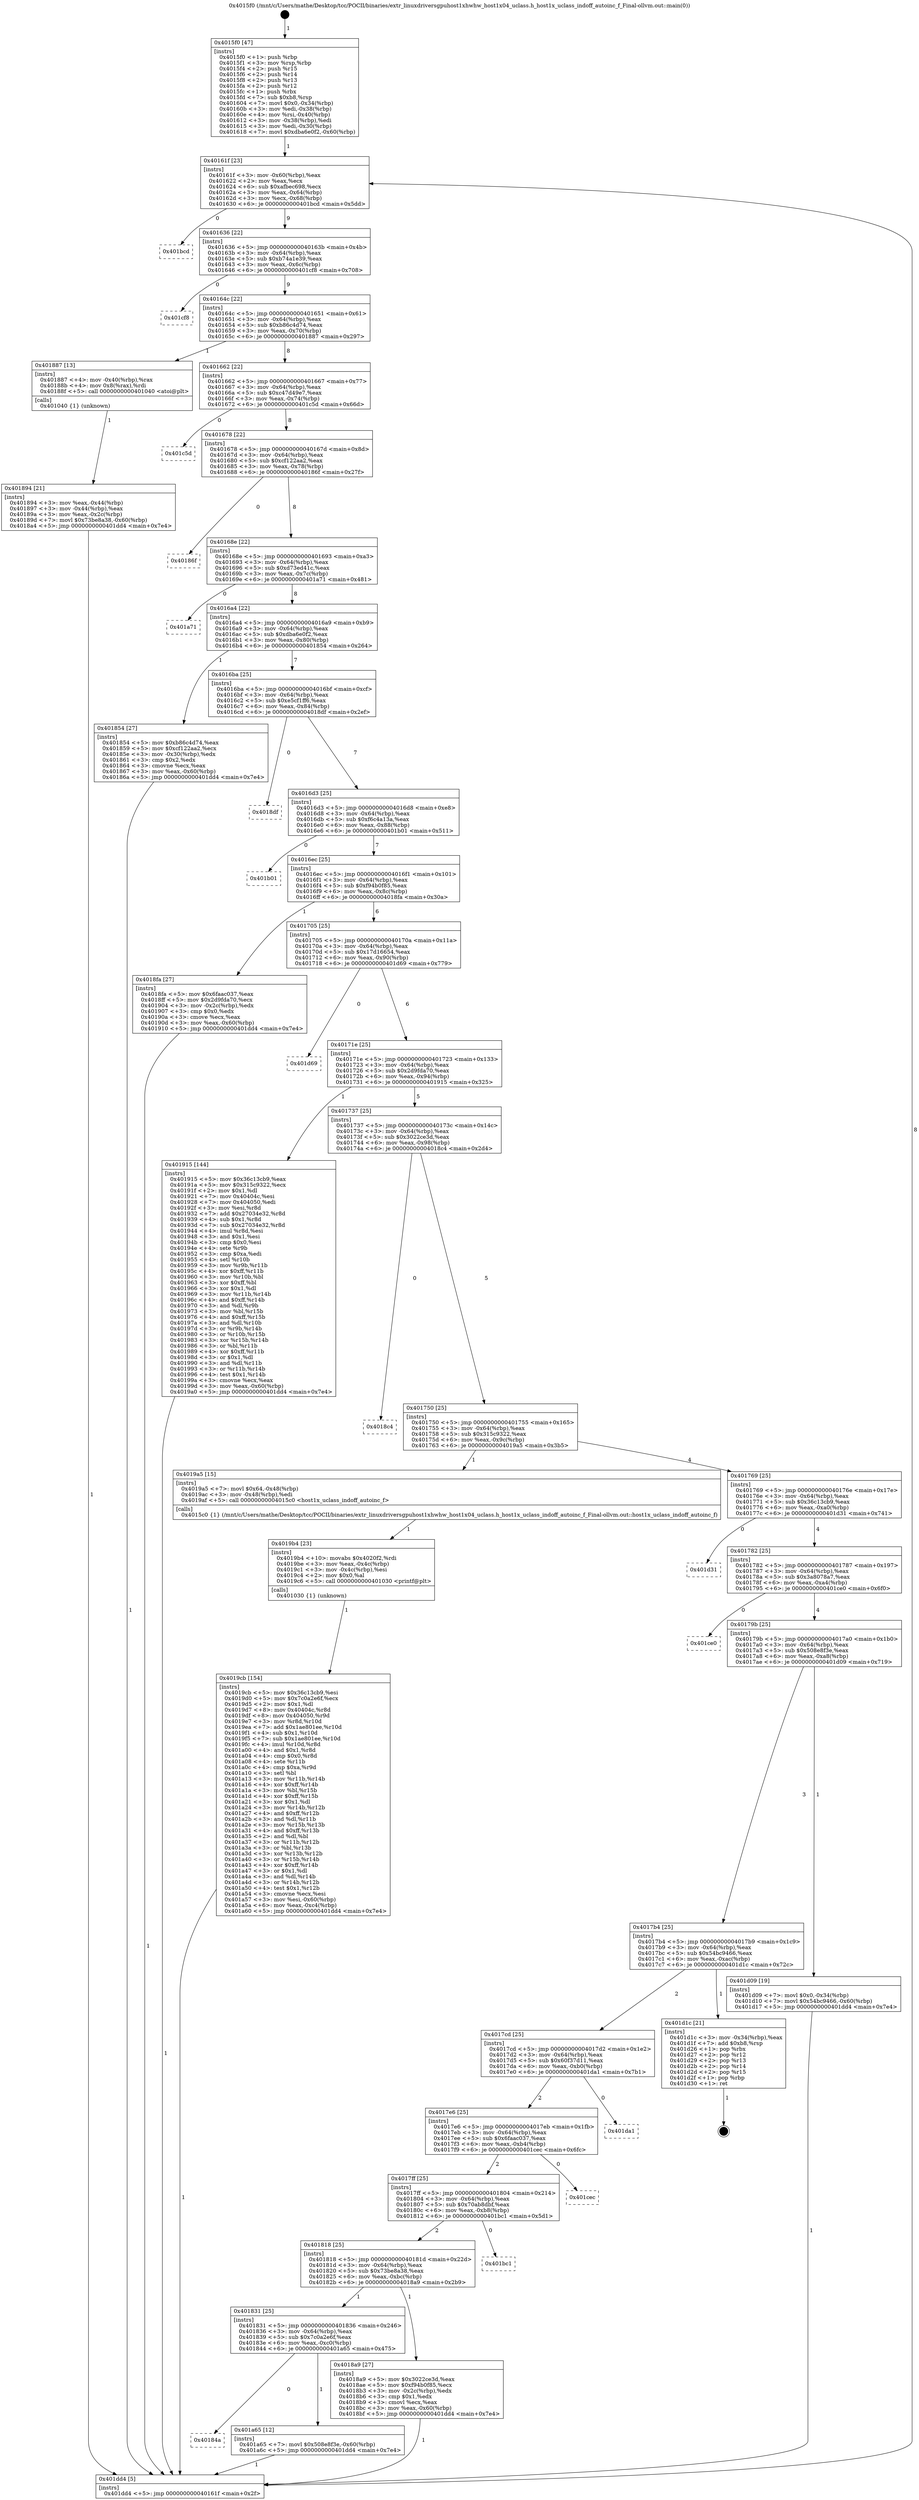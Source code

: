 digraph "0x4015f0" {
  label = "0x4015f0 (/mnt/c/Users/mathe/Desktop/tcc/POCII/binaries/extr_linuxdriversgpuhost1xhwhw_host1x04_uclass.h_host1x_uclass_indoff_autoinc_f_Final-ollvm.out::main(0))"
  labelloc = "t"
  node[shape=record]

  Entry [label="",width=0.3,height=0.3,shape=circle,fillcolor=black,style=filled]
  "0x40161f" [label="{
     0x40161f [23]\l
     | [instrs]\l
     &nbsp;&nbsp;0x40161f \<+3\>: mov -0x60(%rbp),%eax\l
     &nbsp;&nbsp;0x401622 \<+2\>: mov %eax,%ecx\l
     &nbsp;&nbsp;0x401624 \<+6\>: sub $0xafbec698,%ecx\l
     &nbsp;&nbsp;0x40162a \<+3\>: mov %eax,-0x64(%rbp)\l
     &nbsp;&nbsp;0x40162d \<+3\>: mov %ecx,-0x68(%rbp)\l
     &nbsp;&nbsp;0x401630 \<+6\>: je 0000000000401bcd \<main+0x5dd\>\l
  }"]
  "0x401bcd" [label="{
     0x401bcd\l
  }", style=dashed]
  "0x401636" [label="{
     0x401636 [22]\l
     | [instrs]\l
     &nbsp;&nbsp;0x401636 \<+5\>: jmp 000000000040163b \<main+0x4b\>\l
     &nbsp;&nbsp;0x40163b \<+3\>: mov -0x64(%rbp),%eax\l
     &nbsp;&nbsp;0x40163e \<+5\>: sub $0xb74a1e39,%eax\l
     &nbsp;&nbsp;0x401643 \<+3\>: mov %eax,-0x6c(%rbp)\l
     &nbsp;&nbsp;0x401646 \<+6\>: je 0000000000401cf8 \<main+0x708\>\l
  }"]
  Exit [label="",width=0.3,height=0.3,shape=circle,fillcolor=black,style=filled,peripheries=2]
  "0x401cf8" [label="{
     0x401cf8\l
  }", style=dashed]
  "0x40164c" [label="{
     0x40164c [22]\l
     | [instrs]\l
     &nbsp;&nbsp;0x40164c \<+5\>: jmp 0000000000401651 \<main+0x61\>\l
     &nbsp;&nbsp;0x401651 \<+3\>: mov -0x64(%rbp),%eax\l
     &nbsp;&nbsp;0x401654 \<+5\>: sub $0xb86c4d74,%eax\l
     &nbsp;&nbsp;0x401659 \<+3\>: mov %eax,-0x70(%rbp)\l
     &nbsp;&nbsp;0x40165c \<+6\>: je 0000000000401887 \<main+0x297\>\l
  }"]
  "0x40184a" [label="{
     0x40184a\l
  }", style=dashed]
  "0x401887" [label="{
     0x401887 [13]\l
     | [instrs]\l
     &nbsp;&nbsp;0x401887 \<+4\>: mov -0x40(%rbp),%rax\l
     &nbsp;&nbsp;0x40188b \<+4\>: mov 0x8(%rax),%rdi\l
     &nbsp;&nbsp;0x40188f \<+5\>: call 0000000000401040 \<atoi@plt\>\l
     | [calls]\l
     &nbsp;&nbsp;0x401040 \{1\} (unknown)\l
  }"]
  "0x401662" [label="{
     0x401662 [22]\l
     | [instrs]\l
     &nbsp;&nbsp;0x401662 \<+5\>: jmp 0000000000401667 \<main+0x77\>\l
     &nbsp;&nbsp;0x401667 \<+3\>: mov -0x64(%rbp),%eax\l
     &nbsp;&nbsp;0x40166a \<+5\>: sub $0xc47d49e7,%eax\l
     &nbsp;&nbsp;0x40166f \<+3\>: mov %eax,-0x74(%rbp)\l
     &nbsp;&nbsp;0x401672 \<+6\>: je 0000000000401c5d \<main+0x66d\>\l
  }"]
  "0x401a65" [label="{
     0x401a65 [12]\l
     | [instrs]\l
     &nbsp;&nbsp;0x401a65 \<+7\>: movl $0x508e8f3e,-0x60(%rbp)\l
     &nbsp;&nbsp;0x401a6c \<+5\>: jmp 0000000000401dd4 \<main+0x7e4\>\l
  }"]
  "0x401c5d" [label="{
     0x401c5d\l
  }", style=dashed]
  "0x401678" [label="{
     0x401678 [22]\l
     | [instrs]\l
     &nbsp;&nbsp;0x401678 \<+5\>: jmp 000000000040167d \<main+0x8d\>\l
     &nbsp;&nbsp;0x40167d \<+3\>: mov -0x64(%rbp),%eax\l
     &nbsp;&nbsp;0x401680 \<+5\>: sub $0xcf122aa2,%eax\l
     &nbsp;&nbsp;0x401685 \<+3\>: mov %eax,-0x78(%rbp)\l
     &nbsp;&nbsp;0x401688 \<+6\>: je 000000000040186f \<main+0x27f\>\l
  }"]
  "0x4019cb" [label="{
     0x4019cb [154]\l
     | [instrs]\l
     &nbsp;&nbsp;0x4019cb \<+5\>: mov $0x36c13cb9,%esi\l
     &nbsp;&nbsp;0x4019d0 \<+5\>: mov $0x7c0a2e6f,%ecx\l
     &nbsp;&nbsp;0x4019d5 \<+2\>: mov $0x1,%dl\l
     &nbsp;&nbsp;0x4019d7 \<+8\>: mov 0x40404c,%r8d\l
     &nbsp;&nbsp;0x4019df \<+8\>: mov 0x404050,%r9d\l
     &nbsp;&nbsp;0x4019e7 \<+3\>: mov %r8d,%r10d\l
     &nbsp;&nbsp;0x4019ea \<+7\>: add $0x1ae801ee,%r10d\l
     &nbsp;&nbsp;0x4019f1 \<+4\>: sub $0x1,%r10d\l
     &nbsp;&nbsp;0x4019f5 \<+7\>: sub $0x1ae801ee,%r10d\l
     &nbsp;&nbsp;0x4019fc \<+4\>: imul %r10d,%r8d\l
     &nbsp;&nbsp;0x401a00 \<+4\>: and $0x1,%r8d\l
     &nbsp;&nbsp;0x401a04 \<+4\>: cmp $0x0,%r8d\l
     &nbsp;&nbsp;0x401a08 \<+4\>: sete %r11b\l
     &nbsp;&nbsp;0x401a0c \<+4\>: cmp $0xa,%r9d\l
     &nbsp;&nbsp;0x401a10 \<+3\>: setl %bl\l
     &nbsp;&nbsp;0x401a13 \<+3\>: mov %r11b,%r14b\l
     &nbsp;&nbsp;0x401a16 \<+4\>: xor $0xff,%r14b\l
     &nbsp;&nbsp;0x401a1a \<+3\>: mov %bl,%r15b\l
     &nbsp;&nbsp;0x401a1d \<+4\>: xor $0xff,%r15b\l
     &nbsp;&nbsp;0x401a21 \<+3\>: xor $0x1,%dl\l
     &nbsp;&nbsp;0x401a24 \<+3\>: mov %r14b,%r12b\l
     &nbsp;&nbsp;0x401a27 \<+4\>: and $0xff,%r12b\l
     &nbsp;&nbsp;0x401a2b \<+3\>: and %dl,%r11b\l
     &nbsp;&nbsp;0x401a2e \<+3\>: mov %r15b,%r13b\l
     &nbsp;&nbsp;0x401a31 \<+4\>: and $0xff,%r13b\l
     &nbsp;&nbsp;0x401a35 \<+2\>: and %dl,%bl\l
     &nbsp;&nbsp;0x401a37 \<+3\>: or %r11b,%r12b\l
     &nbsp;&nbsp;0x401a3a \<+3\>: or %bl,%r13b\l
     &nbsp;&nbsp;0x401a3d \<+3\>: xor %r13b,%r12b\l
     &nbsp;&nbsp;0x401a40 \<+3\>: or %r15b,%r14b\l
     &nbsp;&nbsp;0x401a43 \<+4\>: xor $0xff,%r14b\l
     &nbsp;&nbsp;0x401a47 \<+3\>: or $0x1,%dl\l
     &nbsp;&nbsp;0x401a4a \<+3\>: and %dl,%r14b\l
     &nbsp;&nbsp;0x401a4d \<+3\>: or %r14b,%r12b\l
     &nbsp;&nbsp;0x401a50 \<+4\>: test $0x1,%r12b\l
     &nbsp;&nbsp;0x401a54 \<+3\>: cmovne %ecx,%esi\l
     &nbsp;&nbsp;0x401a57 \<+3\>: mov %esi,-0x60(%rbp)\l
     &nbsp;&nbsp;0x401a5a \<+6\>: mov %eax,-0xc4(%rbp)\l
     &nbsp;&nbsp;0x401a60 \<+5\>: jmp 0000000000401dd4 \<main+0x7e4\>\l
  }"]
  "0x40186f" [label="{
     0x40186f\l
  }", style=dashed]
  "0x40168e" [label="{
     0x40168e [22]\l
     | [instrs]\l
     &nbsp;&nbsp;0x40168e \<+5\>: jmp 0000000000401693 \<main+0xa3\>\l
     &nbsp;&nbsp;0x401693 \<+3\>: mov -0x64(%rbp),%eax\l
     &nbsp;&nbsp;0x401696 \<+5\>: sub $0xd73ed41c,%eax\l
     &nbsp;&nbsp;0x40169b \<+3\>: mov %eax,-0x7c(%rbp)\l
     &nbsp;&nbsp;0x40169e \<+6\>: je 0000000000401a71 \<main+0x481\>\l
  }"]
  "0x4019b4" [label="{
     0x4019b4 [23]\l
     | [instrs]\l
     &nbsp;&nbsp;0x4019b4 \<+10\>: movabs $0x4020f2,%rdi\l
     &nbsp;&nbsp;0x4019be \<+3\>: mov %eax,-0x4c(%rbp)\l
     &nbsp;&nbsp;0x4019c1 \<+3\>: mov -0x4c(%rbp),%esi\l
     &nbsp;&nbsp;0x4019c4 \<+2\>: mov $0x0,%al\l
     &nbsp;&nbsp;0x4019c6 \<+5\>: call 0000000000401030 \<printf@plt\>\l
     | [calls]\l
     &nbsp;&nbsp;0x401030 \{1\} (unknown)\l
  }"]
  "0x401a71" [label="{
     0x401a71\l
  }", style=dashed]
  "0x4016a4" [label="{
     0x4016a4 [22]\l
     | [instrs]\l
     &nbsp;&nbsp;0x4016a4 \<+5\>: jmp 00000000004016a9 \<main+0xb9\>\l
     &nbsp;&nbsp;0x4016a9 \<+3\>: mov -0x64(%rbp),%eax\l
     &nbsp;&nbsp;0x4016ac \<+5\>: sub $0xdba6e0f2,%eax\l
     &nbsp;&nbsp;0x4016b1 \<+3\>: mov %eax,-0x80(%rbp)\l
     &nbsp;&nbsp;0x4016b4 \<+6\>: je 0000000000401854 \<main+0x264\>\l
  }"]
  "0x401831" [label="{
     0x401831 [25]\l
     | [instrs]\l
     &nbsp;&nbsp;0x401831 \<+5\>: jmp 0000000000401836 \<main+0x246\>\l
     &nbsp;&nbsp;0x401836 \<+3\>: mov -0x64(%rbp),%eax\l
     &nbsp;&nbsp;0x401839 \<+5\>: sub $0x7c0a2e6f,%eax\l
     &nbsp;&nbsp;0x40183e \<+6\>: mov %eax,-0xc0(%rbp)\l
     &nbsp;&nbsp;0x401844 \<+6\>: je 0000000000401a65 \<main+0x475\>\l
  }"]
  "0x401854" [label="{
     0x401854 [27]\l
     | [instrs]\l
     &nbsp;&nbsp;0x401854 \<+5\>: mov $0xb86c4d74,%eax\l
     &nbsp;&nbsp;0x401859 \<+5\>: mov $0xcf122aa2,%ecx\l
     &nbsp;&nbsp;0x40185e \<+3\>: mov -0x30(%rbp),%edx\l
     &nbsp;&nbsp;0x401861 \<+3\>: cmp $0x2,%edx\l
     &nbsp;&nbsp;0x401864 \<+3\>: cmovne %ecx,%eax\l
     &nbsp;&nbsp;0x401867 \<+3\>: mov %eax,-0x60(%rbp)\l
     &nbsp;&nbsp;0x40186a \<+5\>: jmp 0000000000401dd4 \<main+0x7e4\>\l
  }"]
  "0x4016ba" [label="{
     0x4016ba [25]\l
     | [instrs]\l
     &nbsp;&nbsp;0x4016ba \<+5\>: jmp 00000000004016bf \<main+0xcf\>\l
     &nbsp;&nbsp;0x4016bf \<+3\>: mov -0x64(%rbp),%eax\l
     &nbsp;&nbsp;0x4016c2 \<+5\>: sub $0xe5cf1ff6,%eax\l
     &nbsp;&nbsp;0x4016c7 \<+6\>: mov %eax,-0x84(%rbp)\l
     &nbsp;&nbsp;0x4016cd \<+6\>: je 00000000004018df \<main+0x2ef\>\l
  }"]
  "0x401dd4" [label="{
     0x401dd4 [5]\l
     | [instrs]\l
     &nbsp;&nbsp;0x401dd4 \<+5\>: jmp 000000000040161f \<main+0x2f\>\l
  }"]
  "0x4015f0" [label="{
     0x4015f0 [47]\l
     | [instrs]\l
     &nbsp;&nbsp;0x4015f0 \<+1\>: push %rbp\l
     &nbsp;&nbsp;0x4015f1 \<+3\>: mov %rsp,%rbp\l
     &nbsp;&nbsp;0x4015f4 \<+2\>: push %r15\l
     &nbsp;&nbsp;0x4015f6 \<+2\>: push %r14\l
     &nbsp;&nbsp;0x4015f8 \<+2\>: push %r13\l
     &nbsp;&nbsp;0x4015fa \<+2\>: push %r12\l
     &nbsp;&nbsp;0x4015fc \<+1\>: push %rbx\l
     &nbsp;&nbsp;0x4015fd \<+7\>: sub $0xb8,%rsp\l
     &nbsp;&nbsp;0x401604 \<+7\>: movl $0x0,-0x34(%rbp)\l
     &nbsp;&nbsp;0x40160b \<+3\>: mov %edi,-0x38(%rbp)\l
     &nbsp;&nbsp;0x40160e \<+4\>: mov %rsi,-0x40(%rbp)\l
     &nbsp;&nbsp;0x401612 \<+3\>: mov -0x38(%rbp),%edi\l
     &nbsp;&nbsp;0x401615 \<+3\>: mov %edi,-0x30(%rbp)\l
     &nbsp;&nbsp;0x401618 \<+7\>: movl $0xdba6e0f2,-0x60(%rbp)\l
  }"]
  "0x401894" [label="{
     0x401894 [21]\l
     | [instrs]\l
     &nbsp;&nbsp;0x401894 \<+3\>: mov %eax,-0x44(%rbp)\l
     &nbsp;&nbsp;0x401897 \<+3\>: mov -0x44(%rbp),%eax\l
     &nbsp;&nbsp;0x40189a \<+3\>: mov %eax,-0x2c(%rbp)\l
     &nbsp;&nbsp;0x40189d \<+7\>: movl $0x73be8a38,-0x60(%rbp)\l
     &nbsp;&nbsp;0x4018a4 \<+5\>: jmp 0000000000401dd4 \<main+0x7e4\>\l
  }"]
  "0x4018a9" [label="{
     0x4018a9 [27]\l
     | [instrs]\l
     &nbsp;&nbsp;0x4018a9 \<+5\>: mov $0x3022ce3d,%eax\l
     &nbsp;&nbsp;0x4018ae \<+5\>: mov $0xf94b0f85,%ecx\l
     &nbsp;&nbsp;0x4018b3 \<+3\>: mov -0x2c(%rbp),%edx\l
     &nbsp;&nbsp;0x4018b6 \<+3\>: cmp $0x1,%edx\l
     &nbsp;&nbsp;0x4018b9 \<+3\>: cmovl %ecx,%eax\l
     &nbsp;&nbsp;0x4018bc \<+3\>: mov %eax,-0x60(%rbp)\l
     &nbsp;&nbsp;0x4018bf \<+5\>: jmp 0000000000401dd4 \<main+0x7e4\>\l
  }"]
  "0x4018df" [label="{
     0x4018df\l
  }", style=dashed]
  "0x4016d3" [label="{
     0x4016d3 [25]\l
     | [instrs]\l
     &nbsp;&nbsp;0x4016d3 \<+5\>: jmp 00000000004016d8 \<main+0xe8\>\l
     &nbsp;&nbsp;0x4016d8 \<+3\>: mov -0x64(%rbp),%eax\l
     &nbsp;&nbsp;0x4016db \<+5\>: sub $0xf6c4a13a,%eax\l
     &nbsp;&nbsp;0x4016e0 \<+6\>: mov %eax,-0x88(%rbp)\l
     &nbsp;&nbsp;0x4016e6 \<+6\>: je 0000000000401b01 \<main+0x511\>\l
  }"]
  "0x401818" [label="{
     0x401818 [25]\l
     | [instrs]\l
     &nbsp;&nbsp;0x401818 \<+5\>: jmp 000000000040181d \<main+0x22d\>\l
     &nbsp;&nbsp;0x40181d \<+3\>: mov -0x64(%rbp),%eax\l
     &nbsp;&nbsp;0x401820 \<+5\>: sub $0x73be8a38,%eax\l
     &nbsp;&nbsp;0x401825 \<+6\>: mov %eax,-0xbc(%rbp)\l
     &nbsp;&nbsp;0x40182b \<+6\>: je 00000000004018a9 \<main+0x2b9\>\l
  }"]
  "0x401b01" [label="{
     0x401b01\l
  }", style=dashed]
  "0x4016ec" [label="{
     0x4016ec [25]\l
     | [instrs]\l
     &nbsp;&nbsp;0x4016ec \<+5\>: jmp 00000000004016f1 \<main+0x101\>\l
     &nbsp;&nbsp;0x4016f1 \<+3\>: mov -0x64(%rbp),%eax\l
     &nbsp;&nbsp;0x4016f4 \<+5\>: sub $0xf94b0f85,%eax\l
     &nbsp;&nbsp;0x4016f9 \<+6\>: mov %eax,-0x8c(%rbp)\l
     &nbsp;&nbsp;0x4016ff \<+6\>: je 00000000004018fa \<main+0x30a\>\l
  }"]
  "0x401bc1" [label="{
     0x401bc1\l
  }", style=dashed]
  "0x4018fa" [label="{
     0x4018fa [27]\l
     | [instrs]\l
     &nbsp;&nbsp;0x4018fa \<+5\>: mov $0x6faac037,%eax\l
     &nbsp;&nbsp;0x4018ff \<+5\>: mov $0x2d9fda70,%ecx\l
     &nbsp;&nbsp;0x401904 \<+3\>: mov -0x2c(%rbp),%edx\l
     &nbsp;&nbsp;0x401907 \<+3\>: cmp $0x0,%edx\l
     &nbsp;&nbsp;0x40190a \<+3\>: cmove %ecx,%eax\l
     &nbsp;&nbsp;0x40190d \<+3\>: mov %eax,-0x60(%rbp)\l
     &nbsp;&nbsp;0x401910 \<+5\>: jmp 0000000000401dd4 \<main+0x7e4\>\l
  }"]
  "0x401705" [label="{
     0x401705 [25]\l
     | [instrs]\l
     &nbsp;&nbsp;0x401705 \<+5\>: jmp 000000000040170a \<main+0x11a\>\l
     &nbsp;&nbsp;0x40170a \<+3\>: mov -0x64(%rbp),%eax\l
     &nbsp;&nbsp;0x40170d \<+5\>: sub $0x17d16654,%eax\l
     &nbsp;&nbsp;0x401712 \<+6\>: mov %eax,-0x90(%rbp)\l
     &nbsp;&nbsp;0x401718 \<+6\>: je 0000000000401d69 \<main+0x779\>\l
  }"]
  "0x4017ff" [label="{
     0x4017ff [25]\l
     | [instrs]\l
     &nbsp;&nbsp;0x4017ff \<+5\>: jmp 0000000000401804 \<main+0x214\>\l
     &nbsp;&nbsp;0x401804 \<+3\>: mov -0x64(%rbp),%eax\l
     &nbsp;&nbsp;0x401807 \<+5\>: sub $0x70ab8dbf,%eax\l
     &nbsp;&nbsp;0x40180c \<+6\>: mov %eax,-0xb8(%rbp)\l
     &nbsp;&nbsp;0x401812 \<+6\>: je 0000000000401bc1 \<main+0x5d1\>\l
  }"]
  "0x401d69" [label="{
     0x401d69\l
  }", style=dashed]
  "0x40171e" [label="{
     0x40171e [25]\l
     | [instrs]\l
     &nbsp;&nbsp;0x40171e \<+5\>: jmp 0000000000401723 \<main+0x133\>\l
     &nbsp;&nbsp;0x401723 \<+3\>: mov -0x64(%rbp),%eax\l
     &nbsp;&nbsp;0x401726 \<+5\>: sub $0x2d9fda70,%eax\l
     &nbsp;&nbsp;0x40172b \<+6\>: mov %eax,-0x94(%rbp)\l
     &nbsp;&nbsp;0x401731 \<+6\>: je 0000000000401915 \<main+0x325\>\l
  }"]
  "0x401cec" [label="{
     0x401cec\l
  }", style=dashed]
  "0x401915" [label="{
     0x401915 [144]\l
     | [instrs]\l
     &nbsp;&nbsp;0x401915 \<+5\>: mov $0x36c13cb9,%eax\l
     &nbsp;&nbsp;0x40191a \<+5\>: mov $0x315c9322,%ecx\l
     &nbsp;&nbsp;0x40191f \<+2\>: mov $0x1,%dl\l
     &nbsp;&nbsp;0x401921 \<+7\>: mov 0x40404c,%esi\l
     &nbsp;&nbsp;0x401928 \<+7\>: mov 0x404050,%edi\l
     &nbsp;&nbsp;0x40192f \<+3\>: mov %esi,%r8d\l
     &nbsp;&nbsp;0x401932 \<+7\>: add $0x27034e32,%r8d\l
     &nbsp;&nbsp;0x401939 \<+4\>: sub $0x1,%r8d\l
     &nbsp;&nbsp;0x40193d \<+7\>: sub $0x27034e32,%r8d\l
     &nbsp;&nbsp;0x401944 \<+4\>: imul %r8d,%esi\l
     &nbsp;&nbsp;0x401948 \<+3\>: and $0x1,%esi\l
     &nbsp;&nbsp;0x40194b \<+3\>: cmp $0x0,%esi\l
     &nbsp;&nbsp;0x40194e \<+4\>: sete %r9b\l
     &nbsp;&nbsp;0x401952 \<+3\>: cmp $0xa,%edi\l
     &nbsp;&nbsp;0x401955 \<+4\>: setl %r10b\l
     &nbsp;&nbsp;0x401959 \<+3\>: mov %r9b,%r11b\l
     &nbsp;&nbsp;0x40195c \<+4\>: xor $0xff,%r11b\l
     &nbsp;&nbsp;0x401960 \<+3\>: mov %r10b,%bl\l
     &nbsp;&nbsp;0x401963 \<+3\>: xor $0xff,%bl\l
     &nbsp;&nbsp;0x401966 \<+3\>: xor $0x1,%dl\l
     &nbsp;&nbsp;0x401969 \<+3\>: mov %r11b,%r14b\l
     &nbsp;&nbsp;0x40196c \<+4\>: and $0xff,%r14b\l
     &nbsp;&nbsp;0x401970 \<+3\>: and %dl,%r9b\l
     &nbsp;&nbsp;0x401973 \<+3\>: mov %bl,%r15b\l
     &nbsp;&nbsp;0x401976 \<+4\>: and $0xff,%r15b\l
     &nbsp;&nbsp;0x40197a \<+3\>: and %dl,%r10b\l
     &nbsp;&nbsp;0x40197d \<+3\>: or %r9b,%r14b\l
     &nbsp;&nbsp;0x401980 \<+3\>: or %r10b,%r15b\l
     &nbsp;&nbsp;0x401983 \<+3\>: xor %r15b,%r14b\l
     &nbsp;&nbsp;0x401986 \<+3\>: or %bl,%r11b\l
     &nbsp;&nbsp;0x401989 \<+4\>: xor $0xff,%r11b\l
     &nbsp;&nbsp;0x40198d \<+3\>: or $0x1,%dl\l
     &nbsp;&nbsp;0x401990 \<+3\>: and %dl,%r11b\l
     &nbsp;&nbsp;0x401993 \<+3\>: or %r11b,%r14b\l
     &nbsp;&nbsp;0x401996 \<+4\>: test $0x1,%r14b\l
     &nbsp;&nbsp;0x40199a \<+3\>: cmovne %ecx,%eax\l
     &nbsp;&nbsp;0x40199d \<+3\>: mov %eax,-0x60(%rbp)\l
     &nbsp;&nbsp;0x4019a0 \<+5\>: jmp 0000000000401dd4 \<main+0x7e4\>\l
  }"]
  "0x401737" [label="{
     0x401737 [25]\l
     | [instrs]\l
     &nbsp;&nbsp;0x401737 \<+5\>: jmp 000000000040173c \<main+0x14c\>\l
     &nbsp;&nbsp;0x40173c \<+3\>: mov -0x64(%rbp),%eax\l
     &nbsp;&nbsp;0x40173f \<+5\>: sub $0x3022ce3d,%eax\l
     &nbsp;&nbsp;0x401744 \<+6\>: mov %eax,-0x98(%rbp)\l
     &nbsp;&nbsp;0x40174a \<+6\>: je 00000000004018c4 \<main+0x2d4\>\l
  }"]
  "0x4017e6" [label="{
     0x4017e6 [25]\l
     | [instrs]\l
     &nbsp;&nbsp;0x4017e6 \<+5\>: jmp 00000000004017eb \<main+0x1fb\>\l
     &nbsp;&nbsp;0x4017eb \<+3\>: mov -0x64(%rbp),%eax\l
     &nbsp;&nbsp;0x4017ee \<+5\>: sub $0x6faac037,%eax\l
     &nbsp;&nbsp;0x4017f3 \<+6\>: mov %eax,-0xb4(%rbp)\l
     &nbsp;&nbsp;0x4017f9 \<+6\>: je 0000000000401cec \<main+0x6fc\>\l
  }"]
  "0x4018c4" [label="{
     0x4018c4\l
  }", style=dashed]
  "0x401750" [label="{
     0x401750 [25]\l
     | [instrs]\l
     &nbsp;&nbsp;0x401750 \<+5\>: jmp 0000000000401755 \<main+0x165\>\l
     &nbsp;&nbsp;0x401755 \<+3\>: mov -0x64(%rbp),%eax\l
     &nbsp;&nbsp;0x401758 \<+5\>: sub $0x315c9322,%eax\l
     &nbsp;&nbsp;0x40175d \<+6\>: mov %eax,-0x9c(%rbp)\l
     &nbsp;&nbsp;0x401763 \<+6\>: je 00000000004019a5 \<main+0x3b5\>\l
  }"]
  "0x401da1" [label="{
     0x401da1\l
  }", style=dashed]
  "0x4019a5" [label="{
     0x4019a5 [15]\l
     | [instrs]\l
     &nbsp;&nbsp;0x4019a5 \<+7\>: movl $0x64,-0x48(%rbp)\l
     &nbsp;&nbsp;0x4019ac \<+3\>: mov -0x48(%rbp),%edi\l
     &nbsp;&nbsp;0x4019af \<+5\>: call 00000000004015c0 \<host1x_uclass_indoff_autoinc_f\>\l
     | [calls]\l
     &nbsp;&nbsp;0x4015c0 \{1\} (/mnt/c/Users/mathe/Desktop/tcc/POCII/binaries/extr_linuxdriversgpuhost1xhwhw_host1x04_uclass.h_host1x_uclass_indoff_autoinc_f_Final-ollvm.out::host1x_uclass_indoff_autoinc_f)\l
  }"]
  "0x401769" [label="{
     0x401769 [25]\l
     | [instrs]\l
     &nbsp;&nbsp;0x401769 \<+5\>: jmp 000000000040176e \<main+0x17e\>\l
     &nbsp;&nbsp;0x40176e \<+3\>: mov -0x64(%rbp),%eax\l
     &nbsp;&nbsp;0x401771 \<+5\>: sub $0x36c13cb9,%eax\l
     &nbsp;&nbsp;0x401776 \<+6\>: mov %eax,-0xa0(%rbp)\l
     &nbsp;&nbsp;0x40177c \<+6\>: je 0000000000401d31 \<main+0x741\>\l
  }"]
  "0x4017cd" [label="{
     0x4017cd [25]\l
     | [instrs]\l
     &nbsp;&nbsp;0x4017cd \<+5\>: jmp 00000000004017d2 \<main+0x1e2\>\l
     &nbsp;&nbsp;0x4017d2 \<+3\>: mov -0x64(%rbp),%eax\l
     &nbsp;&nbsp;0x4017d5 \<+5\>: sub $0x60f37d11,%eax\l
     &nbsp;&nbsp;0x4017da \<+6\>: mov %eax,-0xb0(%rbp)\l
     &nbsp;&nbsp;0x4017e0 \<+6\>: je 0000000000401da1 \<main+0x7b1\>\l
  }"]
  "0x401d31" [label="{
     0x401d31\l
  }", style=dashed]
  "0x401782" [label="{
     0x401782 [25]\l
     | [instrs]\l
     &nbsp;&nbsp;0x401782 \<+5\>: jmp 0000000000401787 \<main+0x197\>\l
     &nbsp;&nbsp;0x401787 \<+3\>: mov -0x64(%rbp),%eax\l
     &nbsp;&nbsp;0x40178a \<+5\>: sub $0x3a8078a7,%eax\l
     &nbsp;&nbsp;0x40178f \<+6\>: mov %eax,-0xa4(%rbp)\l
     &nbsp;&nbsp;0x401795 \<+6\>: je 0000000000401ce0 \<main+0x6f0\>\l
  }"]
  "0x401d1c" [label="{
     0x401d1c [21]\l
     | [instrs]\l
     &nbsp;&nbsp;0x401d1c \<+3\>: mov -0x34(%rbp),%eax\l
     &nbsp;&nbsp;0x401d1f \<+7\>: add $0xb8,%rsp\l
     &nbsp;&nbsp;0x401d26 \<+1\>: pop %rbx\l
     &nbsp;&nbsp;0x401d27 \<+2\>: pop %r12\l
     &nbsp;&nbsp;0x401d29 \<+2\>: pop %r13\l
     &nbsp;&nbsp;0x401d2b \<+2\>: pop %r14\l
     &nbsp;&nbsp;0x401d2d \<+2\>: pop %r15\l
     &nbsp;&nbsp;0x401d2f \<+1\>: pop %rbp\l
     &nbsp;&nbsp;0x401d30 \<+1\>: ret\l
  }"]
  "0x401ce0" [label="{
     0x401ce0\l
  }", style=dashed]
  "0x40179b" [label="{
     0x40179b [25]\l
     | [instrs]\l
     &nbsp;&nbsp;0x40179b \<+5\>: jmp 00000000004017a0 \<main+0x1b0\>\l
     &nbsp;&nbsp;0x4017a0 \<+3\>: mov -0x64(%rbp),%eax\l
     &nbsp;&nbsp;0x4017a3 \<+5\>: sub $0x508e8f3e,%eax\l
     &nbsp;&nbsp;0x4017a8 \<+6\>: mov %eax,-0xa8(%rbp)\l
     &nbsp;&nbsp;0x4017ae \<+6\>: je 0000000000401d09 \<main+0x719\>\l
  }"]
  "0x4017b4" [label="{
     0x4017b4 [25]\l
     | [instrs]\l
     &nbsp;&nbsp;0x4017b4 \<+5\>: jmp 00000000004017b9 \<main+0x1c9\>\l
     &nbsp;&nbsp;0x4017b9 \<+3\>: mov -0x64(%rbp),%eax\l
     &nbsp;&nbsp;0x4017bc \<+5\>: sub $0x54bc9466,%eax\l
     &nbsp;&nbsp;0x4017c1 \<+6\>: mov %eax,-0xac(%rbp)\l
     &nbsp;&nbsp;0x4017c7 \<+6\>: je 0000000000401d1c \<main+0x72c\>\l
  }"]
  "0x401d09" [label="{
     0x401d09 [19]\l
     | [instrs]\l
     &nbsp;&nbsp;0x401d09 \<+7\>: movl $0x0,-0x34(%rbp)\l
     &nbsp;&nbsp;0x401d10 \<+7\>: movl $0x54bc9466,-0x60(%rbp)\l
     &nbsp;&nbsp;0x401d17 \<+5\>: jmp 0000000000401dd4 \<main+0x7e4\>\l
  }"]
  Entry -> "0x4015f0" [label=" 1"]
  "0x40161f" -> "0x401bcd" [label=" 0"]
  "0x40161f" -> "0x401636" [label=" 9"]
  "0x401d1c" -> Exit [label=" 1"]
  "0x401636" -> "0x401cf8" [label=" 0"]
  "0x401636" -> "0x40164c" [label=" 9"]
  "0x401d09" -> "0x401dd4" [label=" 1"]
  "0x40164c" -> "0x401887" [label=" 1"]
  "0x40164c" -> "0x401662" [label=" 8"]
  "0x401a65" -> "0x401dd4" [label=" 1"]
  "0x401662" -> "0x401c5d" [label=" 0"]
  "0x401662" -> "0x401678" [label=" 8"]
  "0x401831" -> "0x40184a" [label=" 0"]
  "0x401678" -> "0x40186f" [label=" 0"]
  "0x401678" -> "0x40168e" [label=" 8"]
  "0x401831" -> "0x401a65" [label=" 1"]
  "0x40168e" -> "0x401a71" [label=" 0"]
  "0x40168e" -> "0x4016a4" [label=" 8"]
  "0x4019cb" -> "0x401dd4" [label=" 1"]
  "0x4016a4" -> "0x401854" [label=" 1"]
  "0x4016a4" -> "0x4016ba" [label=" 7"]
  "0x401854" -> "0x401dd4" [label=" 1"]
  "0x4015f0" -> "0x40161f" [label=" 1"]
  "0x401dd4" -> "0x40161f" [label=" 8"]
  "0x401887" -> "0x401894" [label=" 1"]
  "0x401894" -> "0x401dd4" [label=" 1"]
  "0x4019b4" -> "0x4019cb" [label=" 1"]
  "0x4016ba" -> "0x4018df" [label=" 0"]
  "0x4016ba" -> "0x4016d3" [label=" 7"]
  "0x4019a5" -> "0x4019b4" [label=" 1"]
  "0x4016d3" -> "0x401b01" [label=" 0"]
  "0x4016d3" -> "0x4016ec" [label=" 7"]
  "0x4018fa" -> "0x401dd4" [label=" 1"]
  "0x4016ec" -> "0x4018fa" [label=" 1"]
  "0x4016ec" -> "0x401705" [label=" 6"]
  "0x4018a9" -> "0x401dd4" [label=" 1"]
  "0x401705" -> "0x401d69" [label=" 0"]
  "0x401705" -> "0x40171e" [label=" 6"]
  "0x401818" -> "0x4018a9" [label=" 1"]
  "0x40171e" -> "0x401915" [label=" 1"]
  "0x40171e" -> "0x401737" [label=" 5"]
  "0x401915" -> "0x401dd4" [label=" 1"]
  "0x401737" -> "0x4018c4" [label=" 0"]
  "0x401737" -> "0x401750" [label=" 5"]
  "0x4017ff" -> "0x401bc1" [label=" 0"]
  "0x401750" -> "0x4019a5" [label=" 1"]
  "0x401750" -> "0x401769" [label=" 4"]
  "0x401818" -> "0x401831" [label=" 1"]
  "0x401769" -> "0x401d31" [label=" 0"]
  "0x401769" -> "0x401782" [label=" 4"]
  "0x4017e6" -> "0x401cec" [label=" 0"]
  "0x401782" -> "0x401ce0" [label=" 0"]
  "0x401782" -> "0x40179b" [label=" 4"]
  "0x4017ff" -> "0x401818" [label=" 2"]
  "0x40179b" -> "0x401d09" [label=" 1"]
  "0x40179b" -> "0x4017b4" [label=" 3"]
  "0x4017cd" -> "0x4017e6" [label=" 2"]
  "0x4017b4" -> "0x401d1c" [label=" 1"]
  "0x4017b4" -> "0x4017cd" [label=" 2"]
  "0x4017e6" -> "0x4017ff" [label=" 2"]
  "0x4017cd" -> "0x401da1" [label=" 0"]
}
